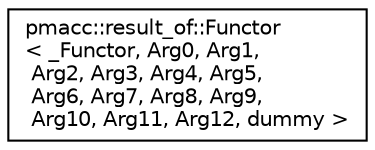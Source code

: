 digraph "Graphical Class Hierarchy"
{
 // LATEX_PDF_SIZE
  edge [fontname="Helvetica",fontsize="10",labelfontname="Helvetica",labelfontsize="10"];
  node [fontname="Helvetica",fontsize="10",shape=record];
  rankdir="LR";
  Node0 [label="pmacc::result_of::Functor\l\< _Functor, Arg0, Arg1,\l Arg2, Arg3, Arg4, Arg5,\l Arg6, Arg7, Arg8, Arg9,\l Arg10, Arg11, Arg12, dummy \>",height=0.2,width=0.4,color="black", fillcolor="white", style="filled",URL="$structpmacc_1_1result__of_1_1_functor.html",tooltip=" "];
}
